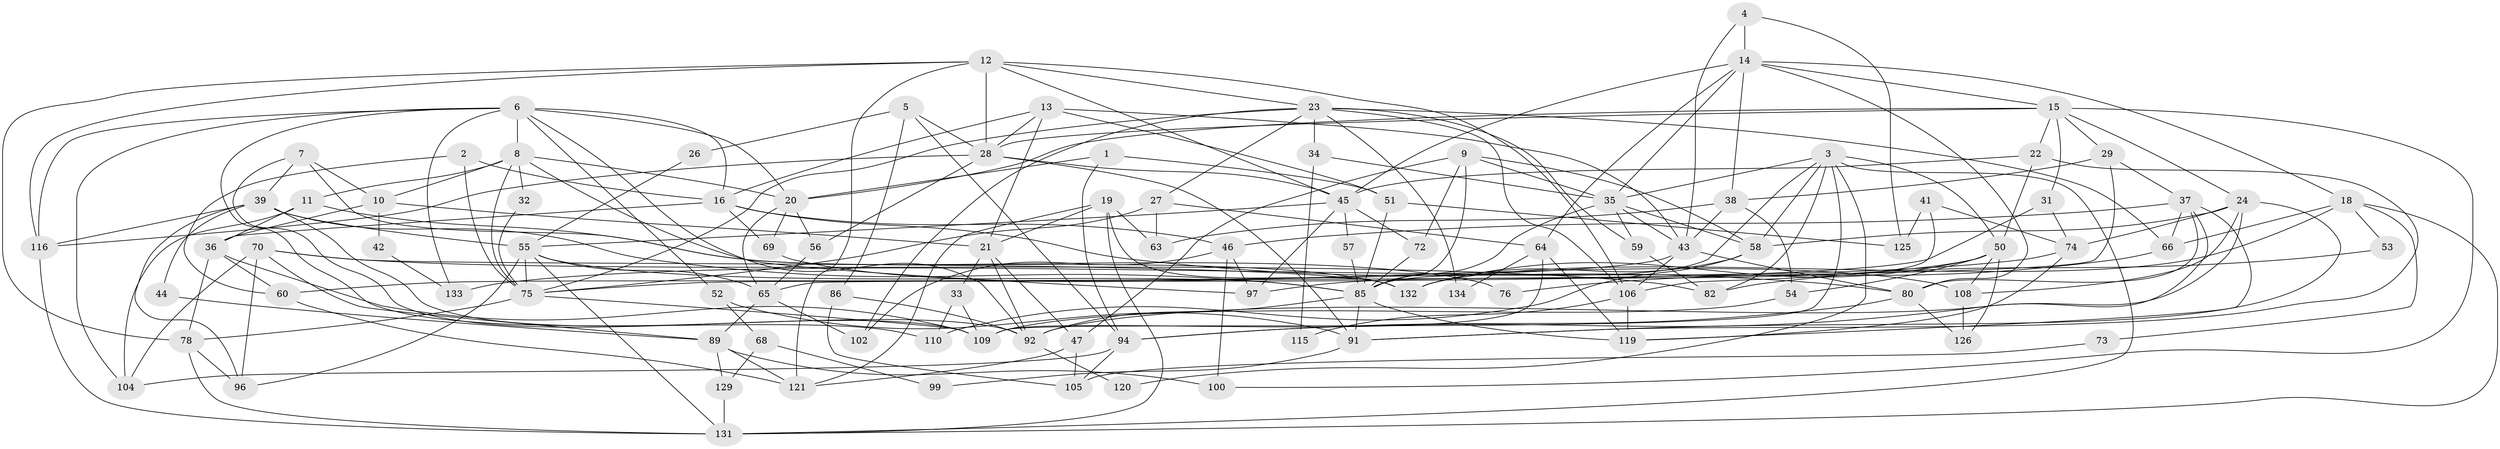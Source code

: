 // Generated by graph-tools (version 1.1) at 2025/52/02/27/25 19:52:03]
// undirected, 98 vertices, 232 edges
graph export_dot {
graph [start="1"]
  node [color=gray90,style=filled];
  1;
  2;
  3 [super="+124"];
  4;
  5;
  6 [super="+17"];
  7 [super="+98"];
  8 [super="+90"];
  9 [super="+40"];
  10 [super="+101"];
  11;
  12 [super="+81"];
  13;
  14 [super="+48"];
  15 [super="+62"];
  16 [super="+137"];
  18 [super="+61"];
  19 [super="+95"];
  20 [super="+88"];
  21 [super="+25"];
  22 [super="+71"];
  23 [super="+103"];
  24 [super="+77"];
  26;
  27;
  28 [super="+136"];
  29 [super="+30"];
  31;
  32;
  33;
  34;
  35 [super="+114"];
  36 [super="+123"];
  37;
  38;
  39 [super="+127"];
  41;
  42;
  43 [super="+130"];
  44;
  45 [super="+49"];
  46;
  47;
  50 [super="+79"];
  51 [super="+107"];
  52;
  53;
  54;
  55 [super="+138"];
  56;
  57;
  58 [super="+93"];
  59;
  60 [super="+67"];
  63;
  64 [super="+111"];
  65 [super="+83"];
  66;
  68;
  69;
  70 [super="+84"];
  72;
  73;
  74;
  75 [super="+112"];
  76;
  78 [super="+122"];
  80 [super="+139"];
  82;
  85 [super="+87"];
  86;
  89;
  91 [super="+113"];
  92 [super="+117"];
  94;
  96;
  97 [super="+140"];
  99;
  100;
  102;
  104;
  105;
  106 [super="+128"];
  108;
  109 [super="+118"];
  110;
  115;
  116;
  119;
  120;
  121;
  125;
  126;
  129;
  131 [super="+135"];
  132;
  133;
  134;
  1 -- 20;
  1 -- 94;
  1 -- 51;
  2 -- 60;
  2 -- 16;
  2 -- 75;
  3 -- 35;
  3 -- 82;
  3 -- 58;
  3 -- 50;
  3 -- 131;
  3 -- 85;
  3 -- 120;
  3 -- 109;
  4 -- 125;
  4 -- 43;
  4 -- 14;
  5 -- 94;
  5 -- 26;
  5 -- 86;
  5 -- 28;
  6 -- 20;
  6 -- 116;
  6 -- 52;
  6 -- 104;
  6 -- 16;
  6 -- 133;
  6 -- 8;
  6 -- 110;
  6 -- 92;
  7 -- 39;
  7 -- 10;
  7 -- 109;
  7 -- 132;
  8 -- 75;
  8 -- 11;
  8 -- 32;
  8 -- 97;
  8 -- 20;
  8 -- 10;
  9 -- 47;
  9 -- 35;
  9 -- 85;
  9 -- 72;
  9 -- 58;
  10 -- 21;
  10 -- 42;
  10 -- 36;
  11 -- 36;
  11 -- 76;
  11 -- 104;
  12 -- 28;
  12 -- 23;
  12 -- 106;
  12 -- 116;
  12 -- 121;
  12 -- 78;
  12 -- 45;
  13 -- 16;
  13 -- 21;
  13 -- 28;
  13 -- 43;
  13 -- 51;
  14 -- 38;
  14 -- 15;
  14 -- 64;
  14 -- 80;
  14 -- 18;
  14 -- 35;
  14 -- 45;
  15 -- 31;
  15 -- 100;
  15 -- 24;
  15 -- 28;
  15 -- 20;
  15 -- 22;
  15 -- 29;
  16 -- 69;
  16 -- 36;
  16 -- 46;
  16 -- 80;
  18 -- 132;
  18 -- 66;
  18 -- 73;
  18 -- 131;
  18 -- 53;
  19 -- 131;
  19 -- 21;
  19 -- 121;
  19 -- 132;
  19 -- 63;
  20 -- 69;
  20 -- 56;
  20 -- 65;
  21 -- 33;
  21 -- 92 [weight=2];
  21 -- 47;
  22 -- 91;
  22 -- 50;
  22 -- 45;
  23 -- 59;
  23 -- 34;
  23 -- 102;
  23 -- 66;
  23 -- 134;
  23 -- 106;
  23 -- 27;
  23 -- 75;
  24 -- 74;
  24 -- 92;
  24 -- 108;
  24 -- 58;
  24 -- 91;
  26 -- 55;
  27 -- 75;
  27 -- 63;
  27 -- 64;
  28 -- 45;
  28 -- 116;
  28 -- 56;
  28 -- 91;
  29 -- 65 [weight=2];
  29 -- 37;
  29 -- 38;
  31 -- 74;
  31 -- 75;
  32 -- 75;
  33 -- 110;
  33 -- 109;
  34 -- 115;
  34 -- 35;
  35 -- 59;
  35 -- 85;
  35 -- 58;
  35 -- 43;
  36 -- 78;
  36 -- 60 [weight=2];
  36 -- 109;
  37 -- 94;
  37 -- 46;
  37 -- 66;
  37 -- 119;
  37 -- 80;
  38 -- 63;
  38 -- 43;
  38 -- 54;
  39 -- 96;
  39 -- 44;
  39 -- 116;
  39 -- 55;
  39 -- 92;
  39 -- 85;
  41 -- 74;
  41 -- 106;
  41 -- 125;
  42 -- 133;
  43 -- 80;
  43 -- 106;
  43 -- 60;
  44 -- 89;
  45 -- 57;
  45 -- 72;
  45 -- 55;
  45 -- 97;
  46 -- 102;
  46 -- 100;
  46 -- 97;
  47 -- 105;
  47 -- 121;
  50 -- 97;
  50 -- 132;
  50 -- 54;
  50 -- 108;
  50 -- 126;
  51 -- 85;
  51 -- 125;
  52 -- 91;
  52 -- 68;
  53 -- 82;
  54 -- 109;
  55 -- 75;
  55 -- 96;
  55 -- 65;
  55 -- 131;
  55 -- 85;
  56 -- 65;
  57 -- 85;
  58 -- 132;
  58 -- 110;
  59 -- 82;
  60 -- 121;
  64 -- 119;
  64 -- 134;
  64 -- 109;
  65 -- 102;
  65 -- 89;
  66 -- 76;
  68 -- 129;
  68 -- 99;
  69 -- 108;
  70 -- 104;
  70 -- 96;
  70 -- 82;
  70 -- 132;
  70 -- 89;
  72 -- 85 [weight=2];
  73 -- 105;
  74 -- 119;
  74 -- 133;
  75 -- 78 [weight=2];
  75 -- 109;
  78 -- 96;
  78 -- 131;
  80 -- 94;
  80 -- 126;
  85 -- 119;
  85 -- 91;
  85 -- 92;
  86 -- 92;
  86 -- 105;
  89 -- 100;
  89 -- 121;
  89 -- 129;
  91 -- 99;
  92 -- 120;
  94 -- 104;
  94 -- 105;
  106 -- 115;
  106 -- 119;
  108 -- 126;
  116 -- 131;
  129 -- 131;
}
